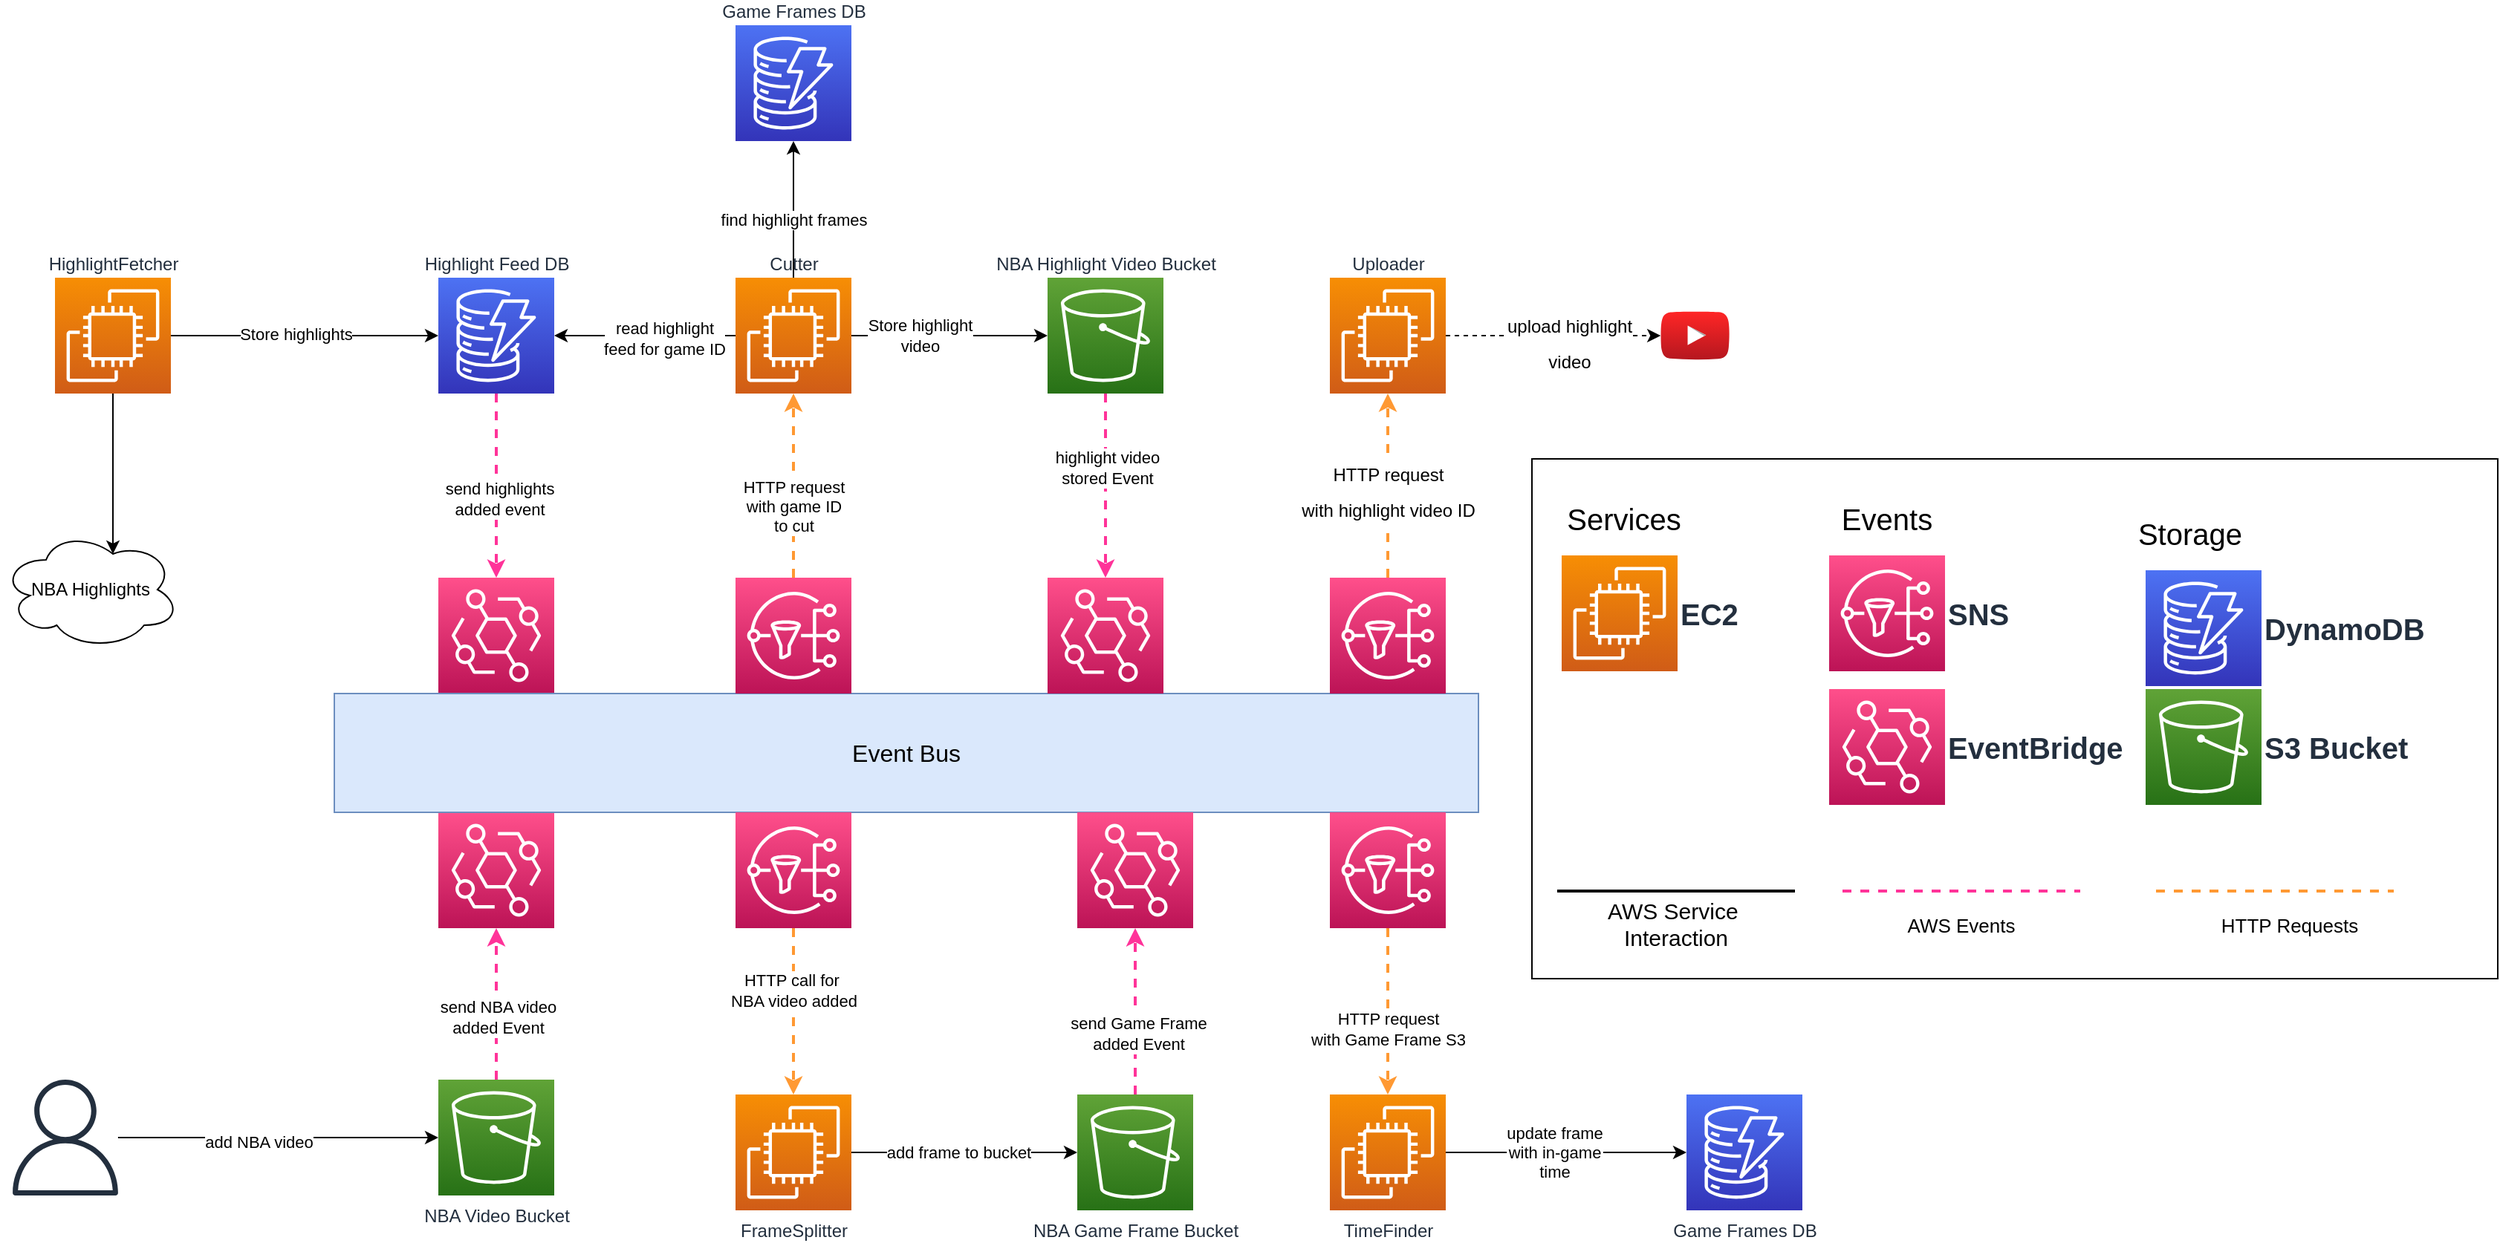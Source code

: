 <mxfile version="15.4.0" type="device"><diagram id="Hcs-MC-d8nJh6fQOcv0a" name="Page-1"><mxGraphModel dx="3197" dy="1370" grid="1" gridSize="10" guides="1" tooltips="1" connect="1" arrows="1" fold="1" page="1" pageScale="1" pageWidth="827" pageHeight="1169" math="0" shadow="0"><root><mxCell id="0"/><mxCell id="1" parent="0"/><mxCell id="TUkxQK9Mvm-molUFgCuk-88" value="" style="rounded=0;whiteSpace=wrap;html=1;fontSize=20;verticalAlign=middle;" parent="1" vertex="1"><mxGeometry x="856" y="362" width="650" height="350" as="geometry"/></mxCell><mxCell id="TUkxQK9Mvm-molUFgCuk-33" style="edgeStyle=orthogonalEdgeStyle;rounded=0;orthogonalLoop=1;jettySize=auto;html=1;" parent="1" source="TUkxQK9Mvm-molUFgCuk-1" target="TUkxQK9Mvm-molUFgCuk-16" edge="1"><mxGeometry relative="1" as="geometry"/></mxCell><mxCell id="TUkxQK9Mvm-molUFgCuk-34" value="add frame to bucket" style="edgeLabel;html=1;align=center;verticalAlign=middle;resizable=0;points=[];" parent="TUkxQK9Mvm-molUFgCuk-33" vertex="1" connectable="0"><mxGeometry x="0.314" y="1" relative="1" as="geometry"><mxPoint x="-28" y="1" as="offset"/></mxGeometry></mxCell><mxCell id="TUkxQK9Mvm-molUFgCuk-1" value="FrameSplitter" style="sketch=0;points=[[0,0,0],[0.25,0,0],[0.5,0,0],[0.75,0,0],[1,0,0],[0,1,0],[0.25,1,0],[0.5,1,0],[0.75,1,0],[1,1,0],[0,0.25,0],[0,0.5,0],[0,0.75,0],[1,0.25,0],[1,0.5,0],[1,0.75,0]];outlineConnect=0;fontColor=#232F3E;gradientColor=#F78E04;gradientDirection=north;fillColor=#D05C17;strokeColor=#ffffff;dashed=0;verticalLabelPosition=bottom;verticalAlign=top;align=center;html=1;fontSize=12;fontStyle=0;aspect=fixed;shape=mxgraph.aws4.resourceIcon;resIcon=mxgraph.aws4.ec2;" parent="1" vertex="1"><mxGeometry x="320" y="790" width="78" height="78" as="geometry"/></mxCell><mxCell id="TUkxQK9Mvm-molUFgCuk-5" style="edgeStyle=orthogonalEdgeStyle;rounded=0;orthogonalLoop=1;jettySize=auto;html=1;entryX=0.625;entryY=0.2;entryDx=0;entryDy=0;entryPerimeter=0;" parent="1" source="TUkxQK9Mvm-molUFgCuk-3" target="TUkxQK9Mvm-molUFgCuk-4" edge="1"><mxGeometry relative="1" as="geometry"/></mxCell><mxCell id="TUkxQK9Mvm-molUFgCuk-7" style="edgeStyle=orthogonalEdgeStyle;rounded=0;orthogonalLoop=1;jettySize=auto;html=1;entryX=0;entryY=0.5;entryDx=0;entryDy=0;entryPerimeter=0;" parent="1" source="TUkxQK9Mvm-molUFgCuk-3" target="TUkxQK9Mvm-molUFgCuk-6" edge="1"><mxGeometry relative="1" as="geometry"/></mxCell><mxCell id="TUkxQK9Mvm-molUFgCuk-20" value="Store highlights" style="edgeLabel;html=1;align=center;verticalAlign=middle;resizable=0;points=[];" parent="TUkxQK9Mvm-molUFgCuk-7" vertex="1" connectable="0"><mxGeometry x="-0.068" y="1" relative="1" as="geometry"><mxPoint as="offset"/></mxGeometry></mxCell><mxCell id="TUkxQK9Mvm-molUFgCuk-3" value="HighlightFetcher" style="sketch=0;points=[[0,0,0],[0.25,0,0],[0.5,0,0],[0.75,0,0],[1,0,0],[0,1,0],[0.25,1,0],[0.5,1,0],[0.75,1,0],[1,1,0],[0,0.25,0],[0,0.5,0],[0,0.75,0],[1,0.25,0],[1,0.5,0],[1,0.75,0]];outlineConnect=0;fontColor=#232F3E;gradientColor=#F78E04;gradientDirection=north;fillColor=#D05C17;strokeColor=#ffffff;dashed=0;verticalLabelPosition=top;verticalAlign=bottom;align=center;html=1;fontSize=12;fontStyle=0;aspect=fixed;shape=mxgraph.aws4.resourceIcon;resIcon=mxgraph.aws4.ec2;labelPosition=center;" parent="1" vertex="1"><mxGeometry x="-138" y="240" width="78" height="78" as="geometry"/></mxCell><mxCell id="TUkxQK9Mvm-molUFgCuk-4" value="NBA Highlights" style="ellipse;shape=cloud;whiteSpace=wrap;html=1;" parent="1" vertex="1"><mxGeometry x="-174" y="410" width="120" height="80" as="geometry"/></mxCell><mxCell id="TUkxQK9Mvm-molUFgCuk-12" style="edgeStyle=orthogonalEdgeStyle;rounded=0;orthogonalLoop=1;jettySize=auto;html=1;dashed=1;strokeWidth=2;strokeColor=#FF3399;" parent="1" source="TUkxQK9Mvm-molUFgCuk-6" target="TUkxQK9Mvm-molUFgCuk-10" edge="1"><mxGeometry relative="1" as="geometry"/></mxCell><mxCell id="TUkxQK9Mvm-molUFgCuk-13" value="send highlights&lt;br&gt;added event" style="edgeLabel;html=1;align=center;verticalAlign=middle;resizable=0;points=[];" parent="TUkxQK9Mvm-molUFgCuk-12" vertex="1" connectable="0"><mxGeometry x="0.135" y="2" relative="1" as="geometry"><mxPoint as="offset"/></mxGeometry></mxCell><mxCell id="TUkxQK9Mvm-molUFgCuk-6" value="Highlight Feed DB" style="sketch=0;points=[[0,0,0],[0.25,0,0],[0.5,0,0],[0.75,0,0],[1,0,0],[0,1,0],[0.25,1,0],[0.5,1,0],[0.75,1,0],[1,1,0],[0,0.25,0],[0,0.5,0],[0,0.75,0],[1,0.25,0],[1,0.5,0],[1,0.75,0]];outlineConnect=0;fontColor=#232F3E;gradientColor=#4D72F3;gradientDirection=north;fillColor=#3334B9;strokeColor=#ffffff;dashed=0;verticalLabelPosition=top;verticalAlign=bottom;align=center;html=1;fontSize=12;fontStyle=0;aspect=fixed;shape=mxgraph.aws4.resourceIcon;resIcon=mxgraph.aws4.dynamodb;labelPosition=center;" parent="1" vertex="1"><mxGeometry x="120" y="240" width="78" height="78" as="geometry"/></mxCell><mxCell id="TUkxQK9Mvm-molUFgCuk-9" value="Game Frames DB" style="sketch=0;points=[[0,0,0],[0.25,0,0],[0.5,0,0],[0.75,0,0],[1,0,0],[0,1,0],[0.25,1,0],[0.5,1,0],[0.75,1,0],[1,1,0],[0,0.25,0],[0,0.5,0],[0,0.75,0],[1,0.25,0],[1,0.5,0],[1,0.75,0]];outlineConnect=0;fontColor=#232F3E;gradientColor=#4D72F3;gradientDirection=north;fillColor=#3334B9;strokeColor=#ffffff;dashed=0;verticalLabelPosition=bottom;verticalAlign=top;align=center;html=1;fontSize=12;fontStyle=0;aspect=fixed;shape=mxgraph.aws4.resourceIcon;resIcon=mxgraph.aws4.dynamodb;" parent="1" vertex="1"><mxGeometry x="960" y="790" width="78" height="78" as="geometry"/></mxCell><mxCell id="TUkxQK9Mvm-molUFgCuk-10" value="" style="sketch=0;points=[[0,0,0],[0.25,0,0],[0.5,0,0],[0.75,0,0],[1,0,0],[0,1,0],[0.25,1,0],[0.5,1,0],[0.75,1,0],[1,1,0],[0,0.25,0],[0,0.5,0],[0,0.75,0],[1,0.25,0],[1,0.5,0],[1,0.75,0]];outlineConnect=0;fontColor=#232F3E;gradientColor=#FF4F8B;gradientDirection=north;fillColor=#BC1356;strokeColor=#ffffff;dashed=0;verticalLabelPosition=bottom;verticalAlign=top;align=center;html=1;fontSize=12;fontStyle=0;aspect=fixed;shape=mxgraph.aws4.resourceIcon;resIcon=mxgraph.aws4.eventbridge;" parent="1" vertex="1"><mxGeometry x="120" y="442" width="78" height="78" as="geometry"/></mxCell><mxCell id="TUkxQK9Mvm-molUFgCuk-11" value="" style="sketch=0;points=[[0,0,0],[0.25,0,0],[0.5,0,0],[0.75,0,0],[1,0,0],[0,1,0],[0.25,1,0],[0.5,1,0],[0.75,1,0],[1,1,0],[0,0.25,0],[0,0.5,0],[0,0.75,0],[1,0.25,0],[1,0.5,0],[1,0.75,0]];outlineConnect=0;fontColor=#232F3E;gradientColor=#FF4F8B;gradientDirection=north;fillColor=#BC1356;strokeColor=#ffffff;dashed=0;verticalLabelPosition=bottom;verticalAlign=top;align=center;html=1;fontSize=12;fontStyle=0;aspect=fixed;shape=mxgraph.aws4.resourceIcon;resIcon=mxgraph.aws4.eventbridge;" parent="1" vertex="1"><mxGeometry x="120" y="600" width="78" height="78" as="geometry"/></mxCell><mxCell id="TUkxQK9Mvm-molUFgCuk-22" style="edgeStyle=orthogonalEdgeStyle;rounded=0;orthogonalLoop=1;jettySize=auto;html=1;entryX=0.5;entryY=1;entryDx=0;entryDy=0;entryPerimeter=0;dashed=1;strokeWidth=2;strokeColor=#FF3399;" parent="1" source="TUkxQK9Mvm-molUFgCuk-15" target="TUkxQK9Mvm-molUFgCuk-11" edge="1"><mxGeometry relative="1" as="geometry"/></mxCell><mxCell id="TUkxQK9Mvm-molUFgCuk-23" value="send NBA video&lt;br&gt;added Event" style="edgeLabel;html=1;align=center;verticalAlign=middle;resizable=0;points=[];" parent="TUkxQK9Mvm-molUFgCuk-22" vertex="1" connectable="0"><mxGeometry x="-0.172" y="-1" relative="1" as="geometry"><mxPoint as="offset"/></mxGeometry></mxCell><mxCell id="TUkxQK9Mvm-molUFgCuk-15" value="NBA Video Bucket" style="sketch=0;points=[[0,0,0],[0.25,0,0],[0.5,0,0],[0.75,0,0],[1,0,0],[0,1,0],[0.25,1,0],[0.5,1,0],[0.75,1,0],[1,1,0],[0,0.25,0],[0,0.5,0],[0,0.75,0],[1,0.25,0],[1,0.5,0],[1,0.75,0]];outlineConnect=0;fontColor=#232F3E;gradientColor=#60A337;gradientDirection=north;fillColor=#277116;strokeColor=#ffffff;dashed=0;verticalLabelPosition=bottom;verticalAlign=top;align=center;html=1;fontSize=12;fontStyle=0;aspect=fixed;shape=mxgraph.aws4.resourceIcon;resIcon=mxgraph.aws4.s3;" parent="1" vertex="1"><mxGeometry x="120" y="780" width="78" height="78" as="geometry"/></mxCell><mxCell id="TUkxQK9Mvm-molUFgCuk-36" style="edgeStyle=orthogonalEdgeStyle;rounded=0;orthogonalLoop=1;jettySize=auto;html=1;entryX=0.5;entryY=1;entryDx=0;entryDy=0;entryPerimeter=0;dashed=1;strokeWidth=2;strokeColor=#FF3399;" parent="1" source="TUkxQK9Mvm-molUFgCuk-16" target="TUkxQK9Mvm-molUFgCuk-35" edge="1"><mxGeometry relative="1" as="geometry"/></mxCell><mxCell id="TUkxQK9Mvm-molUFgCuk-37" value="send Game Frame&lt;br&gt;added Event" style="edgeLabel;html=1;align=center;verticalAlign=middle;resizable=0;points=[];" parent="TUkxQK9Mvm-molUFgCuk-36" vertex="1" connectable="0"><mxGeometry x="-0.268" y="-2" relative="1" as="geometry"><mxPoint as="offset"/></mxGeometry></mxCell><mxCell id="TUkxQK9Mvm-molUFgCuk-16" value="NBA Game Frame Bucket" style="sketch=0;points=[[0,0,0],[0.25,0,0],[0.5,0,0],[0.75,0,0],[1,0,0],[0,1,0],[0.25,1,0],[0.5,1,0],[0.75,1,0],[1,1,0],[0,0.25,0],[0,0.5,0],[0,0.75,0],[1,0.25,0],[1,0.5,0],[1,0.75,0]];outlineConnect=0;fontColor=#232F3E;gradientColor=#60A337;gradientDirection=north;fillColor=#277116;strokeColor=#ffffff;dashed=0;verticalLabelPosition=bottom;verticalAlign=top;align=center;html=1;fontSize=12;fontStyle=0;aspect=fixed;shape=mxgraph.aws4.resourceIcon;resIcon=mxgraph.aws4.s3;" parent="1" vertex="1"><mxGeometry x="550" y="790" width="78" height="78" as="geometry"/></mxCell><mxCell id="TUkxQK9Mvm-molUFgCuk-18" style="edgeStyle=orthogonalEdgeStyle;rounded=0;orthogonalLoop=1;jettySize=auto;html=1;" parent="1" source="TUkxQK9Mvm-molUFgCuk-17" target="TUkxQK9Mvm-molUFgCuk-15" edge="1"><mxGeometry relative="1" as="geometry"/></mxCell><mxCell id="TUkxQK9Mvm-molUFgCuk-19" value="add NBA video" style="edgeLabel;html=1;align=center;verticalAlign=middle;resizable=0;points=[];" parent="TUkxQK9Mvm-molUFgCuk-18" vertex="1" connectable="0"><mxGeometry x="-0.129" y="-3" relative="1" as="geometry"><mxPoint as="offset"/></mxGeometry></mxCell><mxCell id="TUkxQK9Mvm-molUFgCuk-17" value="" style="sketch=0;outlineConnect=0;fontColor=#232F3E;gradientColor=none;fillColor=#232F3E;strokeColor=none;dashed=0;verticalLabelPosition=bottom;verticalAlign=top;align=center;html=1;fontSize=12;fontStyle=0;aspect=fixed;pointerEvents=1;shape=mxgraph.aws4.user;" parent="1" vertex="1"><mxGeometry x="-170" y="780" width="78" height="78" as="geometry"/></mxCell><mxCell id="TUkxQK9Mvm-molUFgCuk-21" value="&lt;font style=&quot;font-size: 16px&quot;&gt;Event Bus&lt;/font&gt;" style="rounded=0;whiteSpace=wrap;html=1;fillColor=#dae8fc;strokeColor=#6c8ebf;" parent="1" vertex="1"><mxGeometry x="50" y="520" width="770" height="80" as="geometry"/></mxCell><mxCell id="TUkxQK9Mvm-molUFgCuk-26" value="" style="edgeStyle=orthogonalEdgeStyle;rounded=0;orthogonalLoop=1;jettySize=auto;html=1;dashed=1;strokeColor=#FF9933;strokeWidth=2;" parent="1" source="TUkxQK9Mvm-molUFgCuk-24" target="TUkxQK9Mvm-molUFgCuk-1" edge="1"><mxGeometry relative="1" as="geometry"/></mxCell><mxCell id="TUkxQK9Mvm-molUFgCuk-27" value="HTTP call for&amp;nbsp;&lt;br&gt;NBA video added" style="edgeLabel;html=1;align=center;verticalAlign=middle;resizable=0;points=[];" parent="TUkxQK9Mvm-molUFgCuk-26" vertex="1" connectable="0"><mxGeometry x="-0.255" relative="1" as="geometry"><mxPoint as="offset"/></mxGeometry></mxCell><mxCell id="TUkxQK9Mvm-molUFgCuk-24" value="" style="sketch=0;points=[[0,0,0],[0.25,0,0],[0.5,0,0],[0.75,0,0],[1,0,0],[0,1,0],[0.25,1,0],[0.5,1,0],[0.75,1,0],[1,1,0],[0,0.25,0],[0,0.5,0],[0,0.75,0],[1,0.25,0],[1,0.5,0],[1,0.75,0]];outlineConnect=0;fontColor=#232F3E;gradientColor=#FF4F8B;gradientDirection=north;fillColor=#BC1356;strokeColor=#ffffff;dashed=0;verticalLabelPosition=bottom;verticalAlign=top;align=center;html=1;fontSize=12;fontStyle=0;aspect=fixed;shape=mxgraph.aws4.resourceIcon;resIcon=mxgraph.aws4.sns;" parent="1" vertex="1"><mxGeometry x="320" y="600" width="78" height="78" as="geometry"/></mxCell><mxCell id="TUkxQK9Mvm-molUFgCuk-35" value="" style="sketch=0;points=[[0,0,0],[0.25,0,0],[0.5,0,0],[0.75,0,0],[1,0,0],[0,1,0],[0.25,1,0],[0.5,1,0],[0.75,1,0],[1,1,0],[0,0.25,0],[0,0.5,0],[0,0.75,0],[1,0.25,0],[1,0.5,0],[1,0.75,0]];outlineConnect=0;fontColor=#232F3E;gradientColor=#FF4F8B;gradientDirection=north;fillColor=#BC1356;strokeColor=#ffffff;dashed=0;verticalLabelPosition=bottom;verticalAlign=top;align=center;html=1;fontSize=12;fontStyle=0;aspect=fixed;shape=mxgraph.aws4.resourceIcon;resIcon=mxgraph.aws4.eventbridge;" parent="1" vertex="1"><mxGeometry x="550" y="600" width="78" height="78" as="geometry"/></mxCell><mxCell id="TUkxQK9Mvm-molUFgCuk-43" value="" style="edgeStyle=orthogonalEdgeStyle;rounded=0;orthogonalLoop=1;jettySize=auto;html=1;" parent="1" source="TUkxQK9Mvm-molUFgCuk-38" target="TUkxQK9Mvm-molUFgCuk-9" edge="1"><mxGeometry relative="1" as="geometry"><Array as="points"><mxPoint x="900" y="829"/><mxPoint x="900" y="829"/></Array></mxGeometry></mxCell><mxCell id="TUkxQK9Mvm-molUFgCuk-44" value="update frame&lt;br&gt;with in-game&lt;br&gt;time" style="edgeLabel;html=1;align=center;verticalAlign=middle;resizable=0;points=[];" parent="TUkxQK9Mvm-molUFgCuk-43" vertex="1" connectable="0"><mxGeometry x="0.216" y="1" relative="1" as="geometry"><mxPoint x="-26" y="1" as="offset"/></mxGeometry></mxCell><mxCell id="TUkxQK9Mvm-molUFgCuk-38" value="TimeFinder" style="sketch=0;points=[[0,0,0],[0.25,0,0],[0.5,0,0],[0.75,0,0],[1,0,0],[0,1,0],[0.25,1,0],[0.5,1,0],[0.75,1,0],[1,1,0],[0,0.25,0],[0,0.5,0],[0,0.75,0],[1,0.25,0],[1,0.5,0],[1,0.75,0]];outlineConnect=0;fontColor=#232F3E;gradientColor=#F78E04;gradientDirection=north;fillColor=#D05C17;strokeColor=#ffffff;dashed=0;verticalLabelPosition=bottom;verticalAlign=top;align=center;html=1;fontSize=12;fontStyle=0;aspect=fixed;shape=mxgraph.aws4.resourceIcon;resIcon=mxgraph.aws4.ec2;" parent="1" vertex="1"><mxGeometry x="720" y="790" width="78" height="78" as="geometry"/></mxCell><mxCell id="TUkxQK9Mvm-molUFgCuk-79" style="edgeStyle=orthogonalEdgeStyle;rounded=0;orthogonalLoop=1;jettySize=auto;html=1;dashed=1;fontSize=20;spacing=2;strokeWidth=2;strokeColor=#FF9933;" parent="1" source="TUkxQK9Mvm-molUFgCuk-39" target="TUkxQK9Mvm-molUFgCuk-78" edge="1"><mxGeometry relative="1" as="geometry"/></mxCell><mxCell id="TUkxQK9Mvm-molUFgCuk-82" value="&lt;font style=&quot;font-size: 12px ; line-height: 100%&quot;&gt;HTTP request&lt;br&gt;with highlight video ID&lt;/font&gt;" style="edgeLabel;html=1;align=center;verticalAlign=middle;resizable=0;points=[];fontSize=20;" parent="TUkxQK9Mvm-molUFgCuk-79" vertex="1" connectable="0"><mxGeometry x="0.235" relative="1" as="geometry"><mxPoint y="15" as="offset"/></mxGeometry></mxCell><mxCell id="TUkxQK9Mvm-molUFgCuk-39" value="" style="sketch=0;points=[[0,0,0],[0.25,0,0],[0.5,0,0],[0.75,0,0],[1,0,0],[0,1,0],[0.25,1,0],[0.5,1,0],[0.75,1,0],[1,1,0],[0,0.25,0],[0,0.5,0],[0,0.75,0],[1,0.25,0],[1,0.5,0],[1,0.75,0]];outlineConnect=0;fontColor=#232F3E;gradientColor=#FF4F8B;gradientDirection=north;fillColor=#BC1356;strokeColor=#ffffff;dashed=0;verticalLabelPosition=bottom;verticalAlign=top;align=center;html=1;fontSize=12;fontStyle=0;aspect=fixed;shape=mxgraph.aws4.resourceIcon;resIcon=mxgraph.aws4.sns;" parent="1" vertex="1"><mxGeometry x="720" y="442" width="78" height="78" as="geometry"/></mxCell><mxCell id="TUkxQK9Mvm-molUFgCuk-41" style="edgeStyle=orthogonalEdgeStyle;rounded=0;orthogonalLoop=1;jettySize=auto;html=1;entryX=0.5;entryY=0;entryDx=0;entryDy=0;entryPerimeter=0;dashed=1;strokeWidth=2;strokeColor=#FF9933;" parent="1" source="TUkxQK9Mvm-molUFgCuk-40" target="TUkxQK9Mvm-molUFgCuk-38" edge="1"><mxGeometry relative="1" as="geometry"/></mxCell><mxCell id="TUkxQK9Mvm-molUFgCuk-42" value="HTTP request&lt;br&gt;with Game Frame S3" style="edgeLabel;html=1;align=center;verticalAlign=middle;resizable=0;points=[];" parent="TUkxQK9Mvm-molUFgCuk-41" vertex="1" connectable="0"><mxGeometry x="0.214" relative="1" as="geometry"><mxPoint as="offset"/></mxGeometry></mxCell><mxCell id="TUkxQK9Mvm-molUFgCuk-40" value="" style="sketch=0;points=[[0,0,0],[0.25,0,0],[0.5,0,0],[0.75,0,0],[1,0,0],[0,1,0],[0.25,1,0],[0.5,1,0],[0.75,1,0],[1,1,0],[0,0.25,0],[0,0.5,0],[0,0.75,0],[1,0.25,0],[1,0.5,0],[1,0.75,0]];outlineConnect=0;fontColor=#232F3E;gradientColor=#FF4F8B;gradientDirection=north;fillColor=#BC1356;strokeColor=#ffffff;dashed=0;verticalLabelPosition=bottom;verticalAlign=top;align=center;html=1;fontSize=12;fontStyle=0;aspect=fixed;shape=mxgraph.aws4.resourceIcon;resIcon=mxgraph.aws4.sns;" parent="1" vertex="1"><mxGeometry x="720" y="600" width="78" height="78" as="geometry"/></mxCell><mxCell id="TUkxQK9Mvm-molUFgCuk-57" style="edgeStyle=orthogonalEdgeStyle;rounded=0;orthogonalLoop=1;jettySize=auto;html=1;entryX=1;entryY=0.5;entryDx=0;entryDy=0;entryPerimeter=0;" parent="1" source="TUkxQK9Mvm-molUFgCuk-52" target="TUkxQK9Mvm-molUFgCuk-6" edge="1"><mxGeometry relative="1" as="geometry"/></mxCell><mxCell id="TUkxQK9Mvm-molUFgCuk-58" value="read highlight&lt;br&gt;feed for game ID" style="edgeLabel;html=1;align=center;verticalAlign=middle;resizable=0;points=[];" parent="TUkxQK9Mvm-molUFgCuk-57" vertex="1" connectable="0"><mxGeometry x="-0.213" y="2" relative="1" as="geometry"><mxPoint as="offset"/></mxGeometry></mxCell><mxCell id="TUkxQK9Mvm-molUFgCuk-61" style="edgeStyle=orthogonalEdgeStyle;rounded=0;orthogonalLoop=1;jettySize=auto;html=1;entryX=0.5;entryY=1;entryDx=0;entryDy=0;entryPerimeter=0;" parent="1" source="TUkxQK9Mvm-molUFgCuk-52" target="TUkxQK9Mvm-molUFgCuk-60" edge="1"><mxGeometry relative="1" as="geometry"/></mxCell><mxCell id="TUkxQK9Mvm-molUFgCuk-62" value="find highlight frames" style="edgeLabel;html=1;align=center;verticalAlign=middle;resizable=0;points=[];" parent="TUkxQK9Mvm-molUFgCuk-61" vertex="1" connectable="0"><mxGeometry x="-0.137" relative="1" as="geometry"><mxPoint as="offset"/></mxGeometry></mxCell><mxCell id="TUkxQK9Mvm-molUFgCuk-65" value="" style="edgeStyle=orthogonalEdgeStyle;rounded=0;orthogonalLoop=1;jettySize=auto;html=1;" parent="1" source="TUkxQK9Mvm-molUFgCuk-52" target="TUkxQK9Mvm-molUFgCuk-64" edge="1"><mxGeometry relative="1" as="geometry"><Array as="points"><mxPoint x="510" y="279"/><mxPoint x="510" y="279"/></Array></mxGeometry></mxCell><mxCell id="TUkxQK9Mvm-molUFgCuk-66" value="Store highlight&lt;br&gt;video" style="edgeLabel;html=1;align=center;verticalAlign=middle;resizable=0;points=[];" parent="TUkxQK9Mvm-molUFgCuk-65" vertex="1" connectable="0"><mxGeometry x="-0.739" y="-2" relative="1" as="geometry"><mxPoint x="29" y="-2" as="offset"/></mxGeometry></mxCell><mxCell id="TUkxQK9Mvm-molUFgCuk-52" value="Cutter" style="sketch=0;points=[[0,0,0],[0.25,0,0],[0.5,0,0],[0.75,0,0],[1,0,0],[0,1,0],[0.25,1,0],[0.5,1,0],[0.75,1,0],[1,1,0],[0,0.25,0],[0,0.5,0],[0,0.75,0],[1,0.25,0],[1,0.5,0],[1,0.75,0]];outlineConnect=0;fontColor=#232F3E;gradientColor=#F78E04;gradientDirection=north;fillColor=#D05C17;strokeColor=#ffffff;dashed=0;verticalLabelPosition=top;verticalAlign=bottom;align=center;html=1;fontSize=12;fontStyle=0;aspect=fixed;shape=mxgraph.aws4.resourceIcon;resIcon=mxgraph.aws4.ec2;labelPosition=center;" parent="1" vertex="1"><mxGeometry x="320" y="240" width="78" height="78" as="geometry"/></mxCell><mxCell id="TUkxQK9Mvm-molUFgCuk-54" style="edgeStyle=orthogonalEdgeStyle;rounded=0;orthogonalLoop=1;jettySize=auto;html=1;entryX=0.5;entryY=1;entryDx=0;entryDy=0;entryPerimeter=0;dashed=1;exitX=0.5;exitY=0;exitDx=0;exitDy=0;exitPerimeter=0;strokeColor=#FF9933;strokeWidth=2;" parent="1" source="TUkxQK9Mvm-molUFgCuk-56" target="TUkxQK9Mvm-molUFgCuk-52" edge="1"><mxGeometry relative="1" as="geometry"><mxPoint x="359.0" y="442" as="sourcePoint"/><Array as="points"><mxPoint x="359" y="430"/><mxPoint x="359" y="430"/></Array></mxGeometry></mxCell><mxCell id="TUkxQK9Mvm-molUFgCuk-55" value="HTTP request&lt;br&gt;with game ID&lt;br&gt;to cut" style="edgeLabel;html=1;align=center;verticalAlign=middle;resizable=0;points=[];" parent="TUkxQK9Mvm-molUFgCuk-54" vertex="1" connectable="0"><mxGeometry x="-0.215" relative="1" as="geometry"><mxPoint as="offset"/></mxGeometry></mxCell><mxCell id="TUkxQK9Mvm-molUFgCuk-56" value="" style="sketch=0;points=[[0,0,0],[0.25,0,0],[0.5,0,0],[0.75,0,0],[1,0,0],[0,1,0],[0.25,1,0],[0.5,1,0],[0.75,1,0],[1,1,0],[0,0.25,0],[0,0.5,0],[0,0.75,0],[1,0.25,0],[1,0.5,0],[1,0.75,0]];outlineConnect=0;fontColor=#232F3E;gradientColor=#FF4F8B;gradientDirection=north;fillColor=#BC1356;strokeColor=#ffffff;dashed=0;verticalLabelPosition=bottom;verticalAlign=top;align=center;html=1;fontSize=12;fontStyle=0;aspect=fixed;shape=mxgraph.aws4.resourceIcon;resIcon=mxgraph.aws4.sns;" parent="1" vertex="1"><mxGeometry x="320" y="442" width="78" height="78" as="geometry"/></mxCell><mxCell id="TUkxQK9Mvm-molUFgCuk-60" value="Game Frames DB" style="sketch=0;points=[[0,0,0],[0.25,0,0],[0.5,0,0],[0.75,0,0],[1,0,0],[0,1,0],[0.25,1,0],[0.5,1,0],[0.75,1,0],[1,1,0],[0,0.25,0],[0,0.5,0],[0,0.75,0],[1,0.25,0],[1,0.5,0],[1,0.75,0]];outlineConnect=0;fontColor=#232F3E;gradientColor=#4D72F3;gradientDirection=north;fillColor=#3334B9;strokeColor=#ffffff;dashed=0;verticalLabelPosition=top;verticalAlign=bottom;align=center;html=1;fontSize=12;fontStyle=0;aspect=fixed;shape=mxgraph.aws4.resourceIcon;resIcon=mxgraph.aws4.dynamodb;labelPosition=center;" parent="1" vertex="1"><mxGeometry x="320" y="70" width="78" height="78" as="geometry"/></mxCell><mxCell id="TUkxQK9Mvm-molUFgCuk-68" style="edgeStyle=orthogonalEdgeStyle;rounded=0;orthogonalLoop=1;jettySize=auto;html=1;entryX=0.5;entryY=0;entryDx=0;entryDy=0;entryPerimeter=0;dashed=1;strokeWidth=2;strokeColor=#FF3399;" parent="1" source="TUkxQK9Mvm-molUFgCuk-64" target="TUkxQK9Mvm-molUFgCuk-67" edge="1"><mxGeometry relative="1" as="geometry"/></mxCell><mxCell id="TUkxQK9Mvm-molUFgCuk-69" value="highlight video&lt;br&gt;stored Event" style="edgeLabel;html=1;align=center;verticalAlign=middle;resizable=0;points=[];" parent="TUkxQK9Mvm-molUFgCuk-68" vertex="1" connectable="0"><mxGeometry x="-0.202" y="1" relative="1" as="geometry"><mxPoint as="offset"/></mxGeometry></mxCell><mxCell id="TUkxQK9Mvm-molUFgCuk-64" value="NBA Highlight Video Bucket" style="sketch=0;points=[[0,0,0],[0.25,0,0],[0.5,0,0],[0.75,0,0],[1,0,0],[0,1,0],[0.25,1,0],[0.5,1,0],[0.75,1,0],[1,1,0],[0,0.25,0],[0,0.5,0],[0,0.75,0],[1,0.25,0],[1,0.5,0],[1,0.75,0]];outlineConnect=0;fontColor=#232F3E;gradientColor=#60A337;gradientDirection=north;fillColor=#277116;strokeColor=#ffffff;dashed=0;verticalLabelPosition=top;verticalAlign=bottom;align=center;html=1;fontSize=12;fontStyle=0;aspect=fixed;shape=mxgraph.aws4.resourceIcon;resIcon=mxgraph.aws4.s3;labelPosition=center;" parent="1" vertex="1"><mxGeometry x="530" y="240" width="78" height="78" as="geometry"/></mxCell><mxCell id="TUkxQK9Mvm-molUFgCuk-67" value="" style="sketch=0;points=[[0,0,0],[0.25,0,0],[0.5,0,0],[0.75,0,0],[1,0,0],[0,1,0],[0.25,1,0],[0.5,1,0],[0.75,1,0],[1,1,0],[0,0.25,0],[0,0.5,0],[0,0.75,0],[1,0.25,0],[1,0.5,0],[1,0.75,0]];outlineConnect=0;fontColor=#232F3E;gradientColor=#FF4F8B;gradientDirection=north;fillColor=#BC1356;strokeColor=#ffffff;dashed=0;verticalLabelPosition=bottom;verticalAlign=top;align=center;html=1;fontSize=12;fontStyle=0;aspect=fixed;shape=mxgraph.aws4.resourceIcon;resIcon=mxgraph.aws4.eventbridge;" parent="1" vertex="1"><mxGeometry x="530" y="442" width="78" height="78" as="geometry"/></mxCell><mxCell id="TUkxQK9Mvm-molUFgCuk-70" value="SNS" style="sketch=0;points=[[0,0,0],[0.25,0,0],[0.5,0,0],[0.75,0,0],[1,0,0],[0,1,0],[0.25,1,0],[0.5,1,0],[0.75,1,0],[1,1,0],[0,0.25,0],[0,0.5,0],[0,0.75,0],[1,0.25,0],[1,0.5,0],[1,0.75,0]];outlineConnect=0;fontColor=#232F3E;gradientColor=#FF4F8B;gradientDirection=north;fillColor=#BC1356;strokeColor=#ffffff;dashed=0;verticalLabelPosition=middle;verticalAlign=middle;align=left;html=1;fontSize=20;fontStyle=1;aspect=fixed;shape=mxgraph.aws4.resourceIcon;resIcon=mxgraph.aws4.sns;labelPosition=right;" parent="1" vertex="1"><mxGeometry x="1056" y="427" width="78" height="78" as="geometry"/></mxCell><mxCell id="TUkxQK9Mvm-molUFgCuk-71" value="EventBridge" style="sketch=0;points=[[0,0,0],[0.25,0,0],[0.5,0,0],[0.75,0,0],[1,0,0],[0,1,0],[0.25,1,0],[0.5,1,0],[0.75,1,0],[1,1,0],[0,0.25,0],[0,0.5,0],[0,0.75,0],[1,0.25,0],[1,0.5,0],[1,0.75,0]];outlineConnect=0;fontColor=#232F3E;gradientColor=#FF4F8B;gradientDirection=north;fillColor=#BC1356;strokeColor=#ffffff;dashed=0;verticalLabelPosition=middle;verticalAlign=middle;align=left;html=1;fontSize=20;fontStyle=1;aspect=fixed;shape=mxgraph.aws4.resourceIcon;resIcon=mxgraph.aws4.eventbridge;labelPosition=right;" parent="1" vertex="1"><mxGeometry x="1056" y="517" width="78" height="78" as="geometry"/></mxCell><mxCell id="TUkxQK9Mvm-molUFgCuk-72" value="DynamoDB" style="sketch=0;points=[[0,0,0],[0.25,0,0],[0.5,0,0],[0.75,0,0],[1,0,0],[0,1,0],[0.25,1,0],[0.5,1,0],[0.75,1,0],[1,1,0],[0,0.25,0],[0,0.5,0],[0,0.75,0],[1,0.25,0],[1,0.5,0],[1,0.75,0]];outlineConnect=0;fontColor=#232F3E;gradientColor=#4D72F3;gradientDirection=north;fillColor=#3334B9;strokeColor=#ffffff;dashed=0;verticalLabelPosition=middle;verticalAlign=middle;align=left;html=1;fontSize=20;fontStyle=1;aspect=fixed;shape=mxgraph.aws4.resourceIcon;resIcon=mxgraph.aws4.dynamodb;labelPosition=right;" parent="1" vertex="1"><mxGeometry x="1269" y="437" width="78" height="78" as="geometry"/></mxCell><mxCell id="TUkxQK9Mvm-molUFgCuk-73" value="&lt;font style=&quot;font-size: 20px&quot;&gt;&lt;b&gt;S3 Bucket&lt;/b&gt;&lt;/font&gt;" style="sketch=0;points=[[0,0,0],[0.25,0,0],[0.5,0,0],[0.75,0,0],[1,0,0],[0,1,0],[0.25,1,0],[0.5,1,0],[0.75,1,0],[1,1,0],[0,0.25,0],[0,0.5,0],[0,0.75,0],[1,0.25,0],[1,0.5,0],[1,0.75,0]];outlineConnect=0;fontColor=#232F3E;gradientColor=#60A337;gradientDirection=north;fillColor=#277116;strokeColor=#ffffff;dashed=0;verticalLabelPosition=middle;verticalAlign=middle;align=left;html=1;fontSize=12;fontStyle=0;aspect=fixed;shape=mxgraph.aws4.resourceIcon;resIcon=mxgraph.aws4.s3;labelPosition=right;" parent="1" vertex="1"><mxGeometry x="1269" y="517" width="78" height="78" as="geometry"/></mxCell><mxCell id="TUkxQK9Mvm-molUFgCuk-74" value="Events" style="text;html=1;strokeColor=none;fillColor=none;align=center;verticalAlign=middle;whiteSpace=wrap;rounded=0;fontSize=20;" parent="1" vertex="1"><mxGeometry x="1065" y="387" width="60" height="30" as="geometry"/></mxCell><mxCell id="TUkxQK9Mvm-molUFgCuk-75" value="Storage" style="text;html=1;strokeColor=none;fillColor=none;align=center;verticalAlign=middle;whiteSpace=wrap;rounded=0;fontSize=20;" parent="1" vertex="1"><mxGeometry x="1269" y="397" width="60" height="30" as="geometry"/></mxCell><mxCell id="TUkxQK9Mvm-molUFgCuk-76" value="&lt;span style=&quot;font-size: 20px&quot;&gt;&lt;b&gt;EC2&lt;/b&gt;&lt;/span&gt;" style="sketch=0;points=[[0,0,0],[0.25,0,0],[0.5,0,0],[0.75,0,0],[1,0,0],[0,1,0],[0.25,1,0],[0.5,1,0],[0.75,1,0],[1,1,0],[0,0.25,0],[0,0.5,0],[0,0.75,0],[1,0.25,0],[1,0.5,0],[1,0.75,0]];outlineConnect=0;fontColor=#232F3E;gradientColor=#F78E04;gradientDirection=north;fillColor=#D05C17;strokeColor=#ffffff;dashed=0;verticalLabelPosition=middle;verticalAlign=middle;align=left;html=1;fontSize=12;fontStyle=0;aspect=fixed;shape=mxgraph.aws4.resourceIcon;resIcon=mxgraph.aws4.ec2;labelPosition=right;" parent="1" vertex="1"><mxGeometry x="876" y="427" width="78" height="78" as="geometry"/></mxCell><mxCell id="TUkxQK9Mvm-molUFgCuk-77" value="Services" style="text;html=1;strokeColor=none;fillColor=none;align=center;verticalAlign=middle;whiteSpace=wrap;rounded=0;fontSize=20;" parent="1" vertex="1"><mxGeometry x="873" y="387" width="90" height="30" as="geometry"/></mxCell><mxCell id="TUkxQK9Mvm-molUFgCuk-85" style="edgeStyle=orthogonalEdgeStyle;rounded=0;orthogonalLoop=1;jettySize=auto;html=1;dashed=1;fontSize=20;" parent="1" source="TUkxQK9Mvm-molUFgCuk-78" target="TUkxQK9Mvm-molUFgCuk-84" edge="1"><mxGeometry relative="1" as="geometry"><mxPoint x="910" y="270" as="targetPoint"/></mxGeometry></mxCell><mxCell id="TUkxQK9Mvm-molUFgCuk-86" value="&lt;font size=&quot;1&quot;&gt;&lt;br&gt;&lt;/font&gt;" style="edgeLabel;html=1;align=center;verticalAlign=middle;resizable=0;points=[];fontSize=20;" parent="TUkxQK9Mvm-molUFgCuk-85" vertex="1" connectable="0"><mxGeometry x="0.124" relative="1" as="geometry"><mxPoint as="offset"/></mxGeometry></mxCell><mxCell id="TUkxQK9Mvm-molUFgCuk-87" value="&lt;span style=&quot;font-size: 12px&quot;&gt;upload highlight&lt;br&gt;video&lt;br&gt;&lt;/span&gt;" style="edgeLabel;html=1;align=center;verticalAlign=middle;resizable=0;points=[];fontSize=20;" parent="TUkxQK9Mvm-molUFgCuk-85" vertex="1" connectable="0"><mxGeometry x="0.148" y="-2" relative="1" as="geometry"><mxPoint as="offset"/></mxGeometry></mxCell><mxCell id="TUkxQK9Mvm-molUFgCuk-78" value="Uploader" style="sketch=0;points=[[0,0,0],[0.25,0,0],[0.5,0,0],[0.75,0,0],[1,0,0],[0,1,0],[0.25,1,0],[0.5,1,0],[0.75,1,0],[1,1,0],[0,0.25,0],[0,0.5,0],[0,0.75,0],[1,0.25,0],[1,0.5,0],[1,0.75,0]];outlineConnect=0;fontColor=#232F3E;gradientColor=#F78E04;gradientDirection=north;fillColor=#D05C17;strokeColor=#ffffff;dashed=0;verticalLabelPosition=top;verticalAlign=bottom;align=center;html=1;fontSize=12;fontStyle=0;aspect=fixed;shape=mxgraph.aws4.resourceIcon;resIcon=mxgraph.aws4.ec2;labelPosition=center;" parent="1" vertex="1"><mxGeometry x="720" y="240" width="78" height="78" as="geometry"/></mxCell><mxCell id="TUkxQK9Mvm-molUFgCuk-84" value="" style="dashed=0;outlineConnect=0;html=1;align=center;labelPosition=center;verticalLabelPosition=bottom;verticalAlign=top;shape=mxgraph.weblogos.youtube_2;fillColor=#FF2626;gradientColor=#B5171F;fontSize=20;" parent="1" vertex="1"><mxGeometry x="942.6" y="262.7" width="46.4" height="32.6" as="geometry"/></mxCell><mxCell id="TUkxQK9Mvm-molUFgCuk-93" value="" style="line;strokeWidth=2;html=1;fontSize=20;verticalAlign=middle;" parent="1" vertex="1"><mxGeometry x="873" y="648" width="160" height="10" as="geometry"/></mxCell><mxCell id="TUkxQK9Mvm-molUFgCuk-94" value="" style="line;strokeWidth=2;html=1;fontSize=20;verticalAlign=middle;strokeColor=#FF3399;dashed=1;" parent="1" vertex="1"><mxGeometry x="1065" y="648" width="160" height="10" as="geometry"/></mxCell><mxCell id="TUkxQK9Mvm-molUFgCuk-95" value="" style="line;strokeWidth=2;html=1;fontSize=20;verticalAlign=middle;strokeColor=#FF9933;dashed=1;" parent="1" vertex="1"><mxGeometry x="1276" y="648" width="160" height="10" as="geometry"/></mxCell><mxCell id="TUkxQK9Mvm-molUFgCuk-97" value="&lt;span style=&quot;font-size: 13px ; background-color: rgb(255 , 255 , 255)&quot;&gt;HTTP Requests&lt;/span&gt;" style="text;html=1;strokeColor=none;fillColor=none;align=center;verticalAlign=middle;whiteSpace=wrap;rounded=0;dashed=1;fontSize=20;" parent="1" vertex="1"><mxGeometry x="1316" y="658" width="100" height="30" as="geometry"/></mxCell><mxCell id="TUkxQK9Mvm-molUFgCuk-98" value="&lt;span style=&quot;font-size: 13px ; background-color: rgb(255 , 255 , 255)&quot;&gt;AWS Events&lt;/span&gt;" style="text;html=1;strokeColor=none;fillColor=none;align=center;verticalAlign=middle;whiteSpace=wrap;rounded=0;dashed=1;fontSize=20;" parent="1" vertex="1"><mxGeometry x="1095" y="658" width="100" height="30" as="geometry"/></mxCell><mxCell id="TUkxQK9Mvm-molUFgCuk-99" value="&lt;span style=&quot;font-size: 15px; background-color: rgb(255, 255, 255);&quot;&gt;AWS Service&amp;nbsp;&lt;br style=&quot;font-size: 15px;&quot;&gt;Interaction&lt;br style=&quot;font-size: 15px;&quot;&gt;&lt;/span&gt;" style="text;html=1;strokeColor=none;fillColor=none;align=center;verticalAlign=middle;whiteSpace=wrap;rounded=0;dashed=1;fontSize=15;" parent="1" vertex="1"><mxGeometry x="903" y="660" width="100" height="30" as="geometry"/></mxCell></root></mxGraphModel></diagram></mxfile>